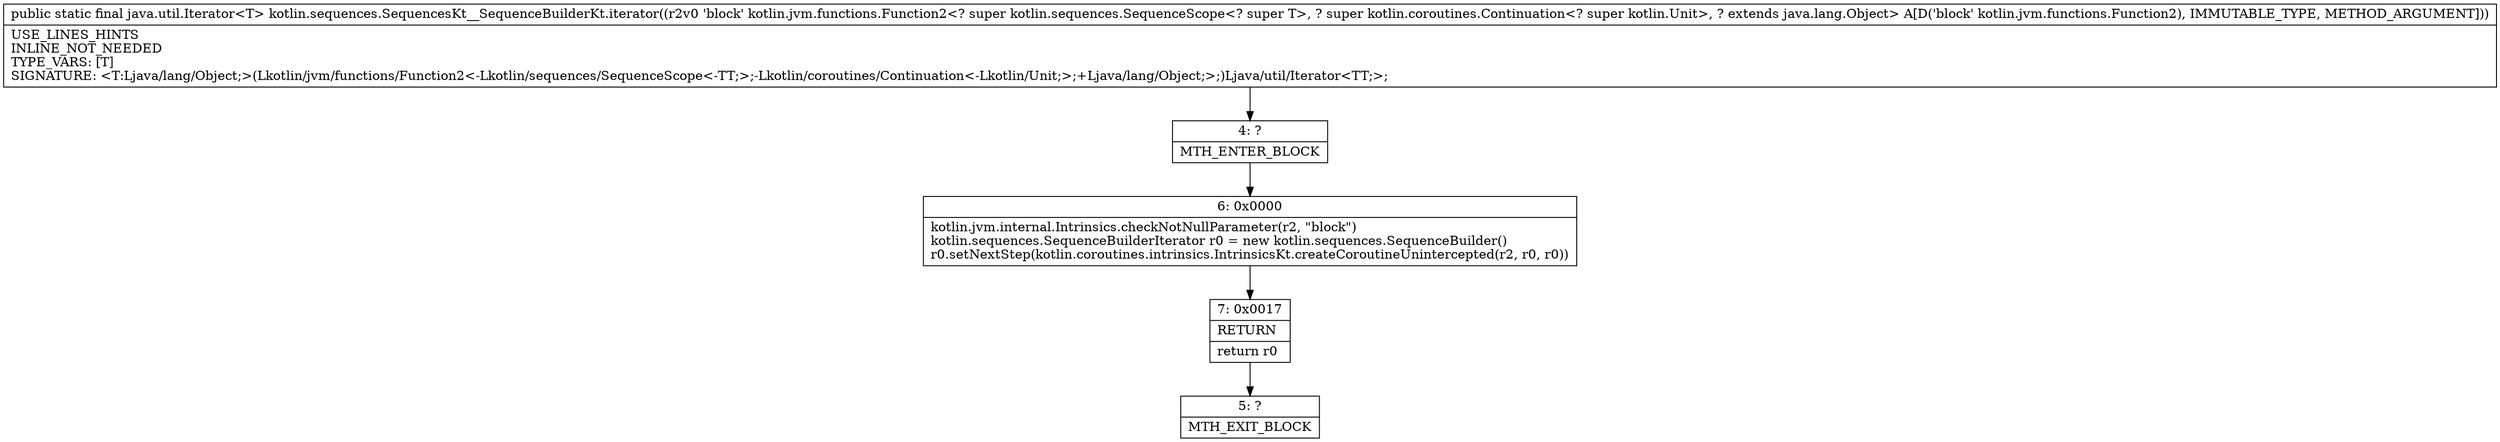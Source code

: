 digraph "CFG forkotlin.sequences.SequencesKt__SequenceBuilderKt.iterator(Lkotlin\/jvm\/functions\/Function2;)Ljava\/util\/Iterator;" {
Node_4 [shape=record,label="{4\:\ ?|MTH_ENTER_BLOCK\l}"];
Node_6 [shape=record,label="{6\:\ 0x0000|kotlin.jvm.internal.Intrinsics.checkNotNullParameter(r2, \"block\")\lkotlin.sequences.SequenceBuilderIterator r0 = new kotlin.sequences.SequenceBuilder()\lr0.setNextStep(kotlin.coroutines.intrinsics.IntrinsicsKt.createCoroutineUnintercepted(r2, r0, r0))\l}"];
Node_7 [shape=record,label="{7\:\ 0x0017|RETURN\l|return r0\l}"];
Node_5 [shape=record,label="{5\:\ ?|MTH_EXIT_BLOCK\l}"];
MethodNode[shape=record,label="{public static final java.util.Iterator\<T\> kotlin.sequences.SequencesKt__SequenceBuilderKt.iterator((r2v0 'block' kotlin.jvm.functions.Function2\<? super kotlin.sequences.SequenceScope\<? super T\>, ? super kotlin.coroutines.Continuation\<? super kotlin.Unit\>, ? extends java.lang.Object\> A[D('block' kotlin.jvm.functions.Function2), IMMUTABLE_TYPE, METHOD_ARGUMENT]))  | USE_LINES_HINTS\lINLINE_NOT_NEEDED\lTYPE_VARS: [T]\lSIGNATURE: \<T:Ljava\/lang\/Object;\>(Lkotlin\/jvm\/functions\/Function2\<\-Lkotlin\/sequences\/SequenceScope\<\-TT;\>;\-Lkotlin\/coroutines\/Continuation\<\-Lkotlin\/Unit;\>;+Ljava\/lang\/Object;\>;)Ljava\/util\/Iterator\<TT;\>;\l}"];
MethodNode -> Node_4;Node_4 -> Node_6;
Node_6 -> Node_7;
Node_7 -> Node_5;
}

